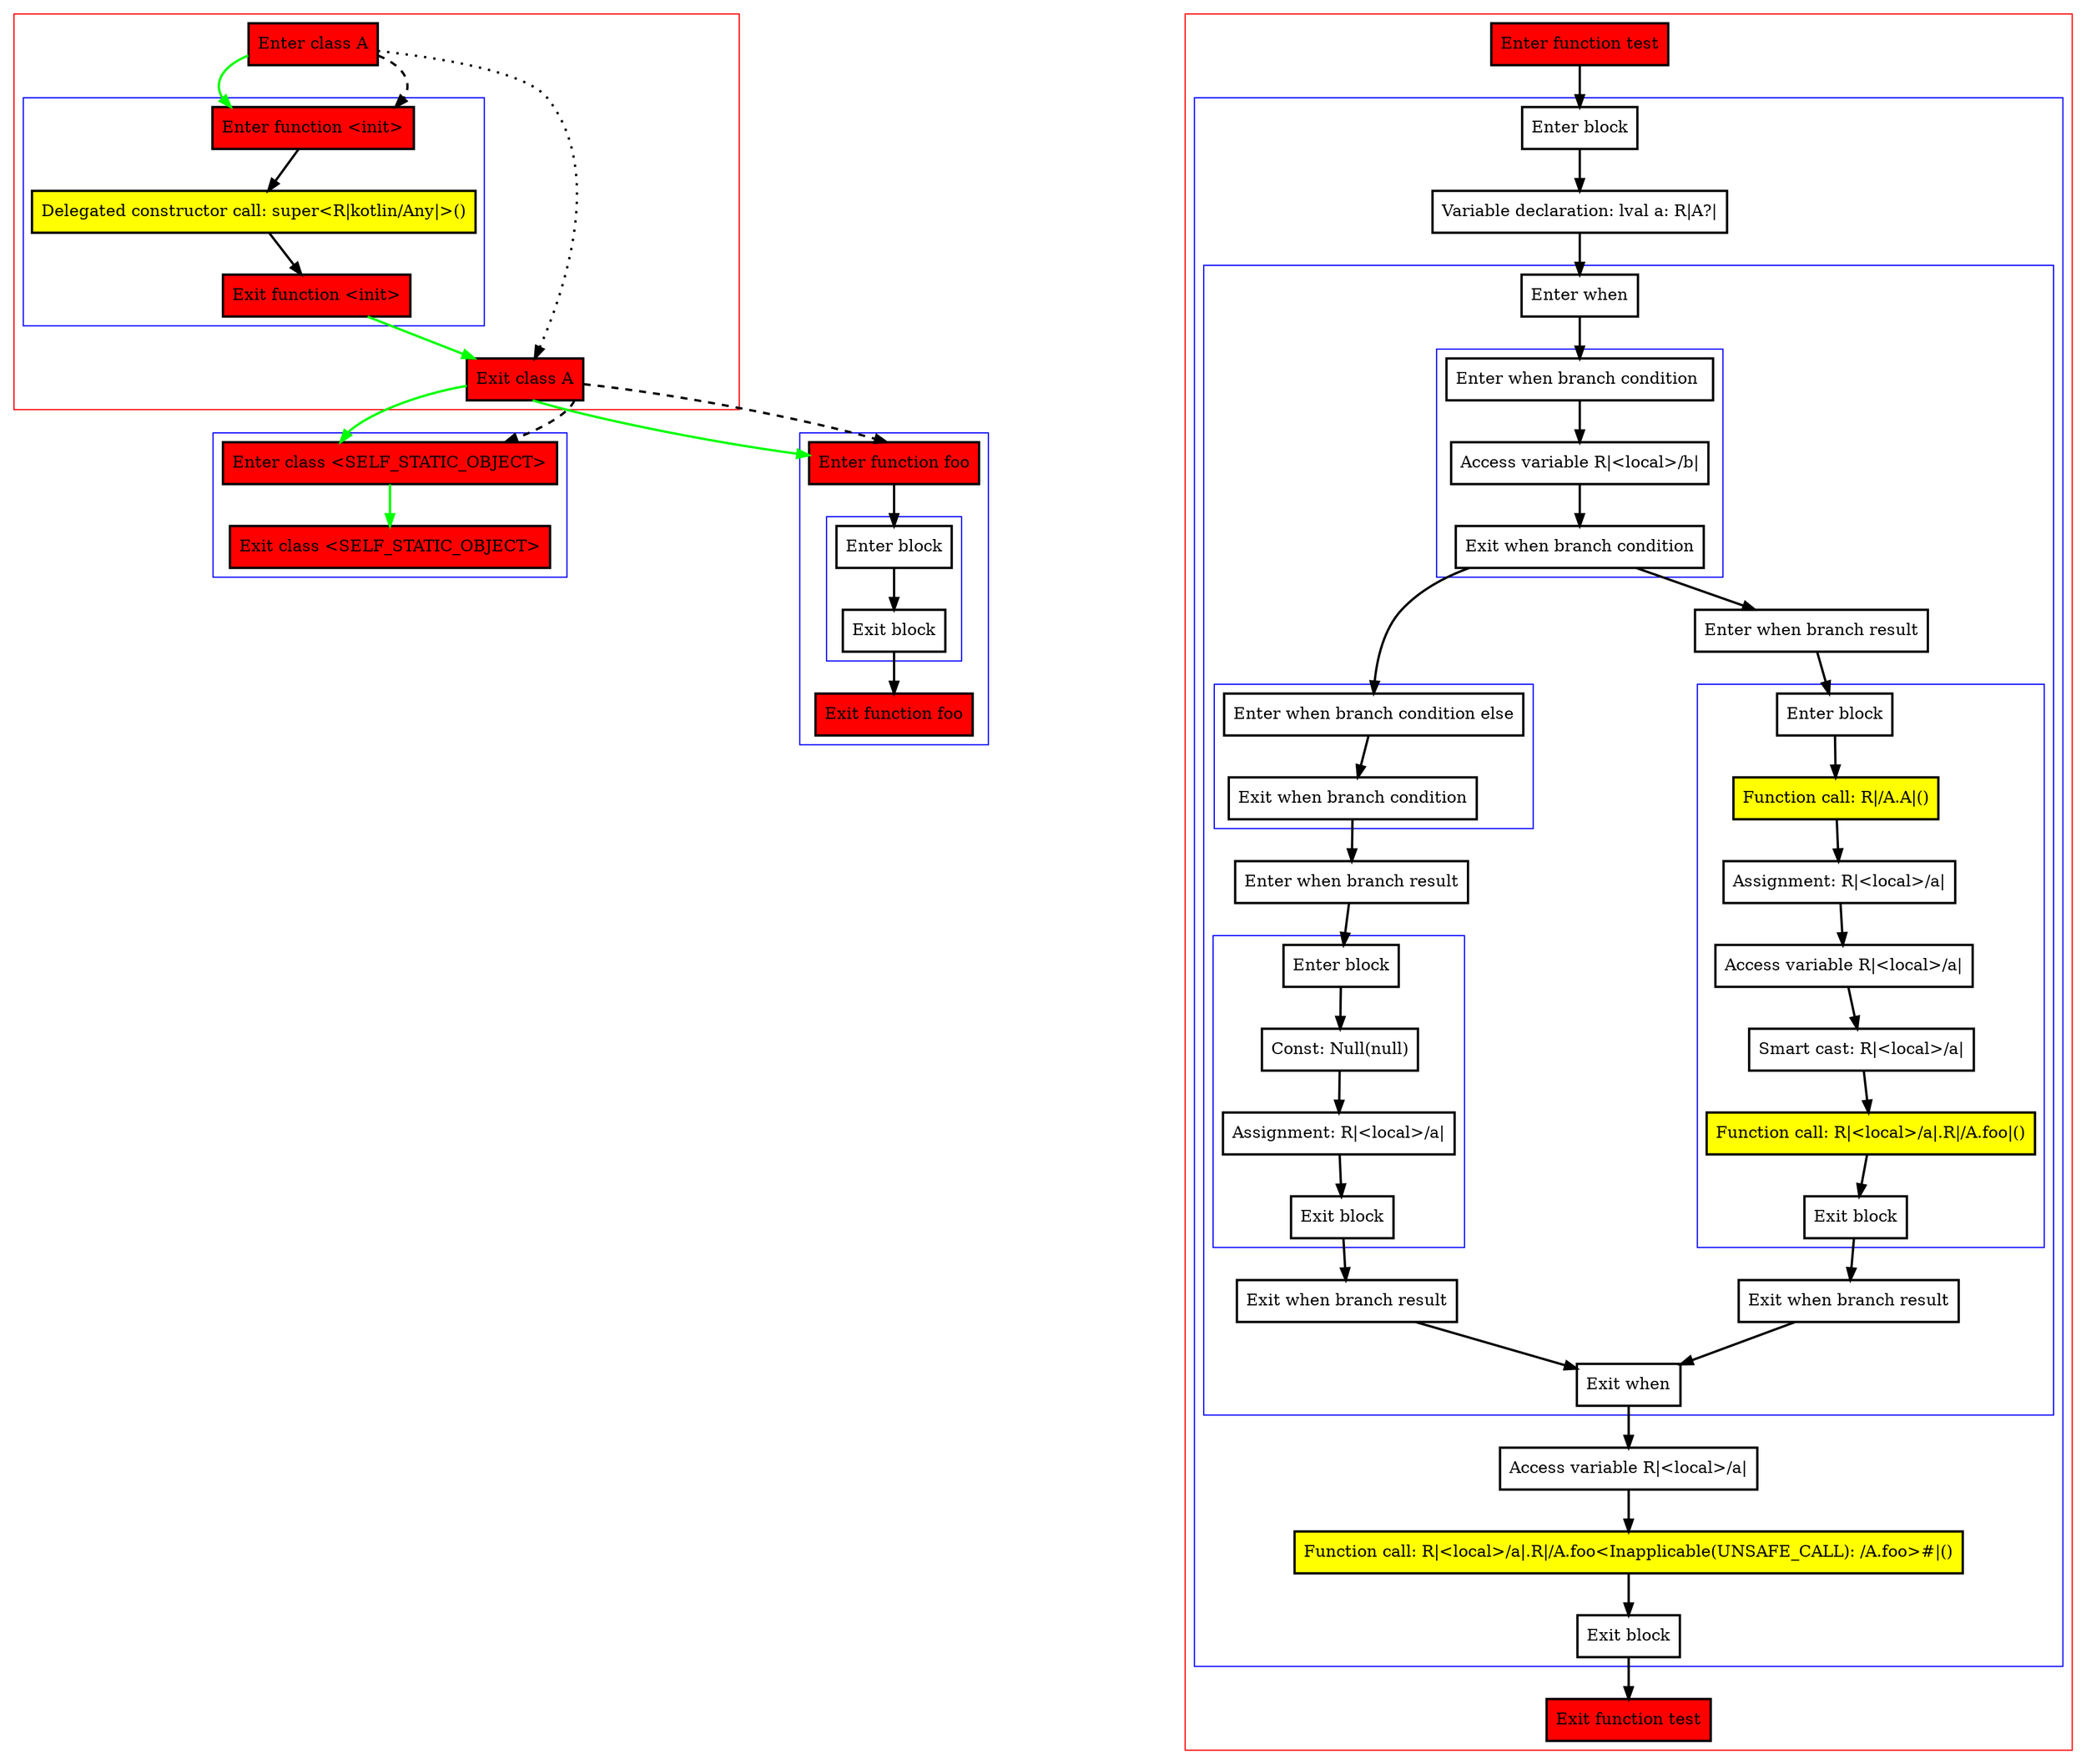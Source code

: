 digraph delayedAssignment_kt {
    graph [nodesep=3]
    node [shape=box penwidth=2]
    edge [penwidth=2]

    subgraph cluster_0 {
        color=red
        0 [label="Enter class A" style="filled" fillcolor=red];
        subgraph cluster_1 {
            color=blue
            1 [label="Enter function <init>" style="filled" fillcolor=red];
            2 [label="Delegated constructor call: super<R|kotlin/Any|>()" style="filled" fillcolor=yellow];
            3 [label="Exit function <init>" style="filled" fillcolor=red];
        }
        4 [label="Exit class A" style="filled" fillcolor=red];
    }
    subgraph cluster_2 {
        color=blue
        5 [label="Enter class <SELF_STATIC_OBJECT>" style="filled" fillcolor=red];
        6 [label="Exit class <SELF_STATIC_OBJECT>" style="filled" fillcolor=red];
    }
    subgraph cluster_3 {
        color=blue
        7 [label="Enter function foo" style="filled" fillcolor=red];
        subgraph cluster_4 {
            color=blue
            8 [label="Enter block"];
            9 [label="Exit block"];
        }
        10 [label="Exit function foo" style="filled" fillcolor=red];
    }
    0 -> {1} [color=green];
    0 -> {4} [style=dotted];
    0 -> {1} [style=dashed];
    1 -> {2};
    2 -> {3};
    3 -> {4} [color=green];
    4 -> {5 7} [color=green];
    4 -> {5 7} [style=dashed];
    5 -> {6} [color=green];
    7 -> {8};
    8 -> {9};
    9 -> {10};

    subgraph cluster_5 {
        color=red
        11 [label="Enter function test" style="filled" fillcolor=red];
        subgraph cluster_6 {
            color=blue
            12 [label="Enter block"];
            13 [label="Variable declaration: lval a: R|A?|"];
            subgraph cluster_7 {
                color=blue
                14 [label="Enter when"];
                subgraph cluster_8 {
                    color=blue
                    15 [label="Enter when branch condition "];
                    16 [label="Access variable R|<local>/b|"];
                    17 [label="Exit when branch condition"];
                }
                subgraph cluster_9 {
                    color=blue
                    18 [label="Enter when branch condition else"];
                    19 [label="Exit when branch condition"];
                }
                20 [label="Enter when branch result"];
                subgraph cluster_10 {
                    color=blue
                    21 [label="Enter block"];
                    22 [label="Const: Null(null)"];
                    23 [label="Assignment: R|<local>/a|"];
                    24 [label="Exit block"];
                }
                25 [label="Exit when branch result"];
                26 [label="Enter when branch result"];
                subgraph cluster_11 {
                    color=blue
                    27 [label="Enter block"];
                    28 [label="Function call: R|/A.A|()" style="filled" fillcolor=yellow];
                    29 [label="Assignment: R|<local>/a|"];
                    30 [label="Access variable R|<local>/a|"];
                    31 [label="Smart cast: R|<local>/a|"];
                    32 [label="Function call: R|<local>/a|.R|/A.foo|()" style="filled" fillcolor=yellow];
                    33 [label="Exit block"];
                }
                34 [label="Exit when branch result"];
                35 [label="Exit when"];
            }
            36 [label="Access variable R|<local>/a|"];
            37 [label="Function call: R|<local>/a|.R|/A.foo<Inapplicable(UNSAFE_CALL): /A.foo>#|()" style="filled" fillcolor=yellow];
            38 [label="Exit block"];
        }
        39 [label="Exit function test" style="filled" fillcolor=red];
    }
    11 -> {12};
    12 -> {13};
    13 -> {14};
    14 -> {15};
    15 -> {16};
    16 -> {17};
    17 -> {18 26};
    18 -> {19};
    19 -> {20};
    20 -> {21};
    21 -> {22};
    22 -> {23};
    23 -> {24};
    24 -> {25};
    25 -> {35};
    26 -> {27};
    27 -> {28};
    28 -> {29};
    29 -> {30};
    30 -> {31};
    31 -> {32};
    32 -> {33};
    33 -> {34};
    34 -> {35};
    35 -> {36};
    36 -> {37};
    37 -> {38};
    38 -> {39};

}
